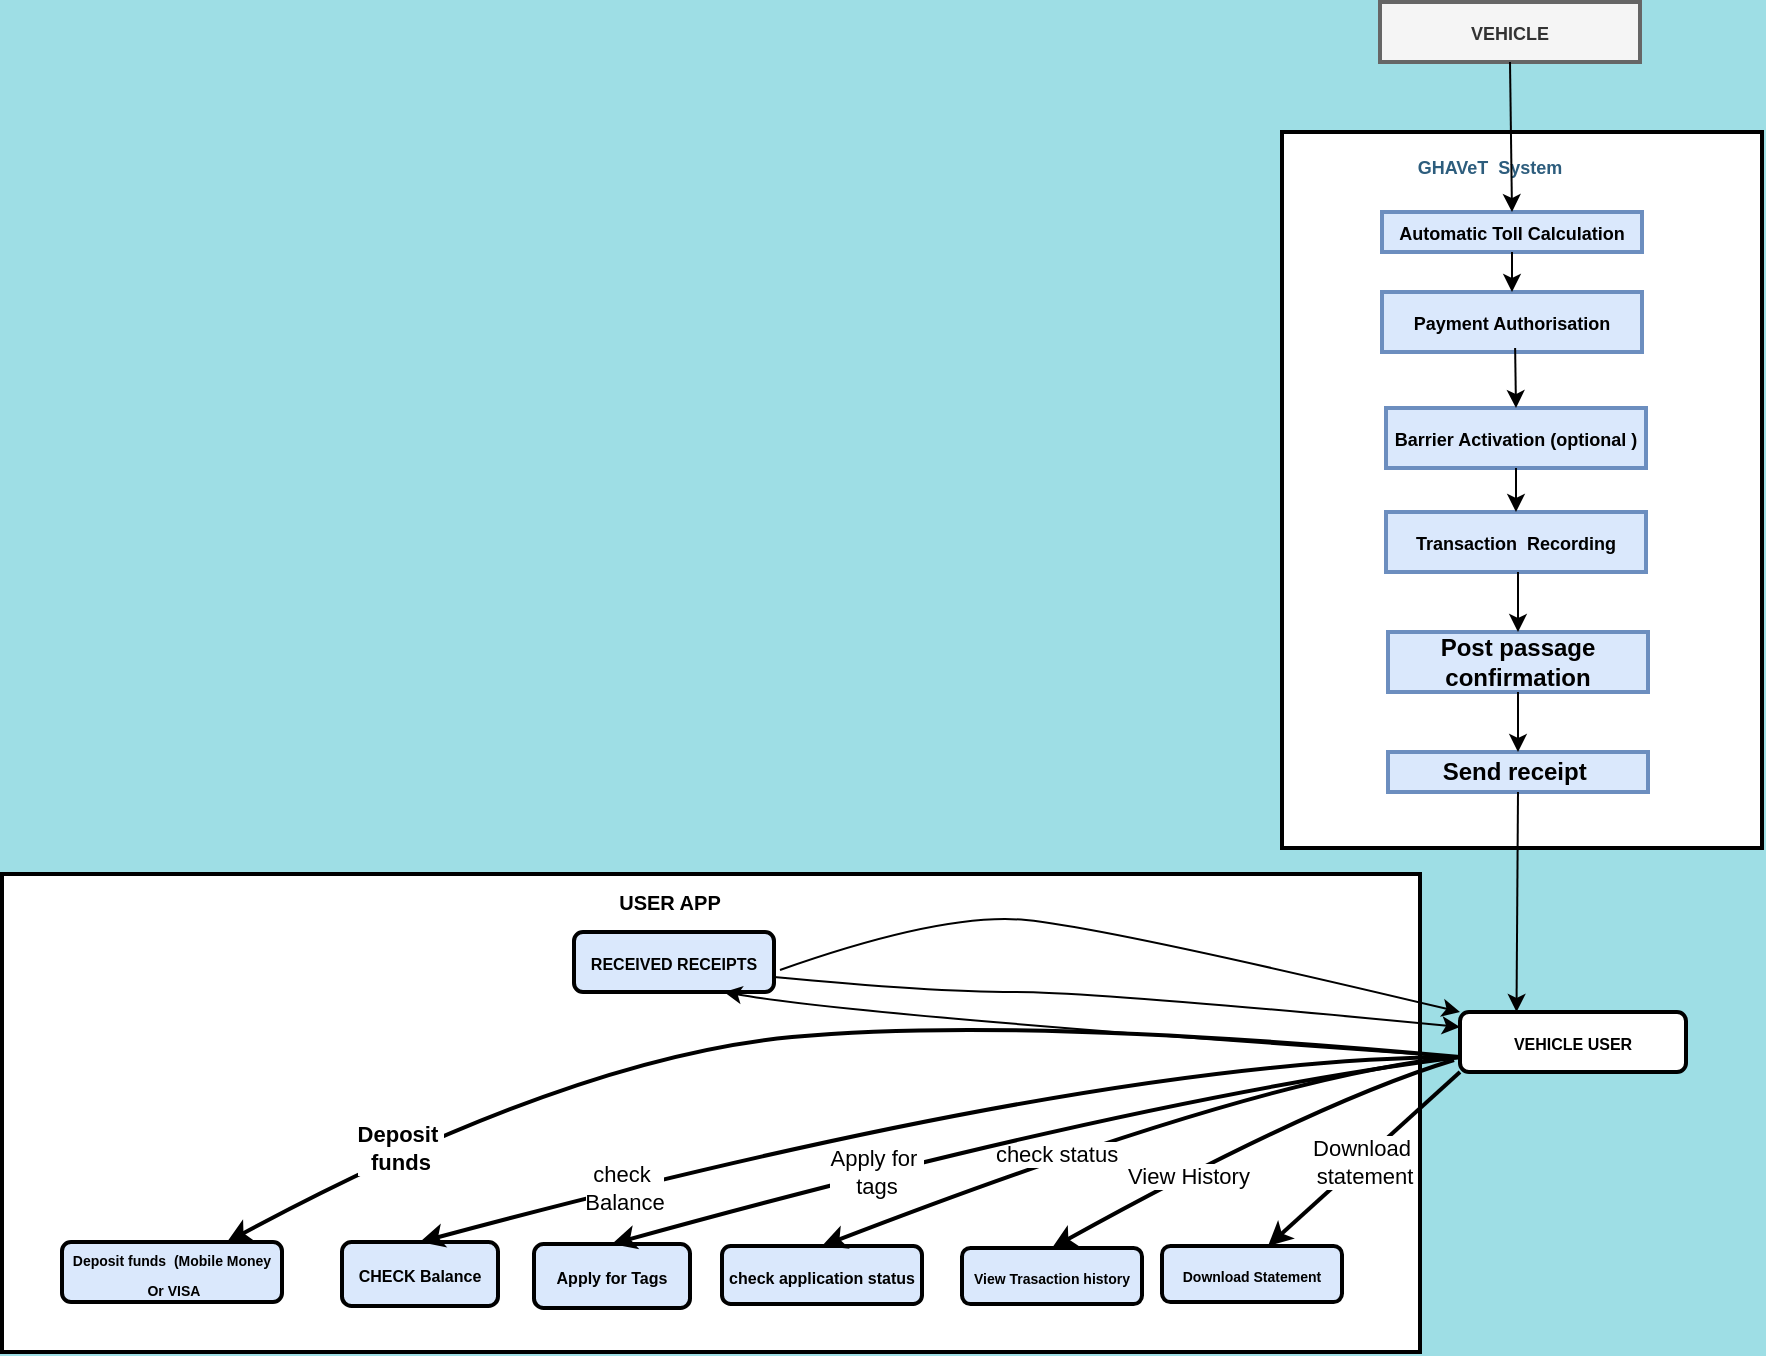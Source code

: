 <mxfile version="24.5.3" type="device">
  <diagram name="Page-1" id="yG_DpFnRnwoOCTEYtRgQ">
    <mxGraphModel dx="864" dy="1616" grid="1" gridSize="10" guides="1" tooltips="1" connect="1" arrows="1" fold="1" page="1" pageScale="1" pageWidth="850" pageHeight="1100" background="#9edee5" math="0" shadow="0">
      <root>
        <mxCell id="0" />
        <mxCell id="1" parent="0" />
        <mxCell id="aTGFYtEv0mgCL5f9k2QG-36" value="" style="rounded=0;whiteSpace=wrap;html=1;strokeWidth=2;" parent="1" vertex="1">
          <mxGeometry x="10" y="181" width="709" height="239" as="geometry" />
        </mxCell>
        <mxCell id="aTGFYtEv0mgCL5f9k2QG-37" value="&lt;font style=&quot;font-size: 7px;&quot;&gt;&lt;b&gt;Deposit funds&amp;nbsp; (Mobile Money&lt;/b&gt;&lt;/font&gt;&lt;div&gt;&lt;font style=&quot;font-size: 7px;&quot;&gt;&lt;b&gt;&amp;nbsp;Or VISA&lt;/b&gt;&lt;/font&gt;&lt;/div&gt;" style="rounded=1;whiteSpace=wrap;html=1;strokeWidth=2;fillColor=#DAE8FC;" parent="1" vertex="1">
          <mxGeometry x="40" y="365" width="110" height="30" as="geometry" />
        </mxCell>
        <mxCell id="aTGFYtEv0mgCL5f9k2QG-41" value="&lt;font style=&quot;font-size: 8px;&quot;&gt;&lt;b&gt;check application status&lt;/b&gt;&lt;/font&gt;" style="rounded=1;whiteSpace=wrap;html=1;strokeWidth=2;fillColor=#DAE8FC;" parent="1" vertex="1">
          <mxGeometry x="370" y="367" width="100" height="29" as="geometry" />
        </mxCell>
        <mxCell id="aTGFYtEv0mgCL5f9k2QG-42" value="&lt;font size=&quot;1&quot; style=&quot;&quot;&gt;&lt;b style=&quot;font-size: 7px;&quot;&gt;View Trasaction history&lt;/b&gt;&lt;/font&gt;" style="rounded=1;whiteSpace=wrap;html=1;strokeWidth=2;fillColor=#DAE8FC;" parent="1" vertex="1">
          <mxGeometry x="490" y="368" width="90" height="28" as="geometry" />
        </mxCell>
        <mxCell id="aTGFYtEv0mgCL5f9k2QG-45" value="&lt;span style=&quot;font-size: 8px;&quot;&gt;&lt;b&gt;RECEIVED RECEIPTS&lt;/b&gt;&lt;/span&gt;" style="rounded=1;whiteSpace=wrap;html=1;strokeWidth=2;fillColor=#DAE8FC;" parent="1" vertex="1">
          <mxGeometry x="296" y="210" width="100" height="30" as="geometry" />
        </mxCell>
        <mxCell id="aTGFYtEv0mgCL5f9k2QG-47" value="&lt;b style=&quot;font-size: 8px;&quot;&gt;Apply for Tags&lt;/b&gt;" style="rounded=1;whiteSpace=wrap;html=1;strokeWidth=2;fillColor=#DAE8FC;" parent="1" vertex="1">
          <mxGeometry x="276" y="366" width="78" height="32" as="geometry" />
        </mxCell>
        <mxCell id="aTGFYtEv0mgCL5f9k2QG-51" value="&lt;font style=&quot;font-size: 7px;&quot;&gt;&lt;b&gt;Download Statement&lt;/b&gt;&lt;/font&gt;" style="rounded=1;whiteSpace=wrap;html=1;strokeWidth=2;fillColor=#DAE8FC;" parent="1" vertex="1">
          <mxGeometry x="590" y="367" width="90" height="28" as="geometry" />
        </mxCell>
        <mxCell id="aTGFYtEv0mgCL5f9k2QG-52" value="&lt;font style=&quot;font-size: 10px;&quot;&gt;&lt;b&gt;USER APP&lt;/b&gt;&lt;/font&gt;" style="text;html=1;align=center;verticalAlign=middle;whiteSpace=wrap;rounded=0;" parent="1" vertex="1">
          <mxGeometry x="314" y="185" width="60" height="20" as="geometry" />
        </mxCell>
        <mxCell id="aTGFYtEv0mgCL5f9k2QG-53" value="&lt;b style=&quot;font-size: 8px;&quot;&gt;CHECK Balance&lt;/b&gt;" style="rounded=1;whiteSpace=wrap;html=1;strokeWidth=2;fillColor=#DAE8FC;" parent="1" vertex="1">
          <mxGeometry x="180" y="365" width="78" height="32" as="geometry" />
        </mxCell>
        <mxCell id="aTGFYtEv0mgCL5f9k2QG-54" value="&lt;b style=&quot;&quot;&gt;&lt;font style=&quot;font-size: 8px;&quot;&gt;VEHICLE USER&lt;/font&gt;&lt;/b&gt;" style="rounded=1;whiteSpace=wrap;html=1;strokeWidth=2;" parent="1" vertex="1">
          <mxGeometry x="739" y="250" width="113" height="30" as="geometry" />
        </mxCell>
        <mxCell id="aTGFYtEv0mgCL5f9k2QG-55" value="" style="rounded=0;whiteSpace=wrap;html=1;strokeWidth=2;" parent="1" vertex="1">
          <mxGeometry x="650" y="-190" width="240" height="358" as="geometry" />
        </mxCell>
        <mxCell id="aTGFYtEv0mgCL5f9k2QG-56" value="&lt;font size=&quot;1&quot; style=&quot;&quot;&gt;&lt;b style=&quot;font-size: 9px;&quot;&gt;Automatic Toll Calculation&lt;/b&gt;&lt;/font&gt;" style="rounded=0;whiteSpace=wrap;html=1;strokeWidth=2;fillColor=#dae8fc;strokeColor=#6c8ebf;" parent="1" vertex="1">
          <mxGeometry x="700" y="-150" width="130" height="20" as="geometry" />
        </mxCell>
        <mxCell id="aTGFYtEv0mgCL5f9k2QG-57" value="&lt;b&gt;&lt;font style=&quot;font-size: 9px;&quot;&gt;Payment Authorisation&lt;/font&gt;&lt;/b&gt;" style="rounded=0;whiteSpace=wrap;html=1;strokeWidth=2;fillColor=#dae8fc;strokeColor=#6c8ebf;" parent="1" vertex="1">
          <mxGeometry x="700" y="-110" width="130" height="30" as="geometry" />
        </mxCell>
        <mxCell id="aTGFYtEv0mgCL5f9k2QG-58" value="&lt;font size=&quot;1&quot; style=&quot;&quot;&gt;&lt;b style=&quot;font-size: 9px;&quot;&gt;Barrier Activation (optional )&lt;/b&gt;&lt;/font&gt;" style="rounded=0;whiteSpace=wrap;html=1;strokeWidth=2;fillColor=#dae8fc;strokeColor=#6c8ebf;" parent="1" vertex="1">
          <mxGeometry x="702" y="-52" width="130" height="30" as="geometry" />
        </mxCell>
        <mxCell id="aTGFYtEv0mgCL5f9k2QG-59" value="&lt;font size=&quot;1&quot; style=&quot;&quot;&gt;&lt;b style=&quot;font-size: 9px;&quot;&gt;Transaction&amp;nbsp; Recording&lt;/b&gt;&lt;/font&gt;" style="rounded=0;whiteSpace=wrap;html=1;strokeWidth=2;fillColor=#dae8fc;strokeColor=#6c8ebf;" parent="1" vertex="1">
          <mxGeometry x="702" width="130" height="30" as="geometry" />
        </mxCell>
        <mxCell id="aTGFYtEv0mgCL5f9k2QG-60" value="&lt;b&gt;Post passage confirmation&lt;/b&gt;" style="rounded=0;whiteSpace=wrap;html=1;strokeWidth=2;fillColor=#DAE8FC;strokeColor=#6c8ebf;" parent="1" vertex="1">
          <mxGeometry x="703" y="60" width="130" height="30" as="geometry" />
        </mxCell>
        <mxCell id="aTGFYtEv0mgCL5f9k2QG-61" value="&lt;b&gt;Send receipt&amp;nbsp;&lt;/b&gt;" style="rounded=0;whiteSpace=wrap;html=1;strokeWidth=2;fillColor=#DAE8FC;strokeColor=#6c8ebf;" parent="1" vertex="1">
          <mxGeometry x="703" y="120" width="130" height="20" as="geometry" />
        </mxCell>
        <mxCell id="h_HV83rLWctN2Ckyjs_b-1" value="" style="curved=1;endArrow=classic;html=1;rounded=0;entryX=0.589;entryY=0;entryDx=0;entryDy=0;exitX=0;exitY=1;exitDx=0;exitDy=0;strokeWidth=2;entryPerimeter=0;" parent="1" source="aTGFYtEv0mgCL5f9k2QG-54" target="aTGFYtEv0mgCL5f9k2QG-51" edge="1">
          <mxGeometry width="50" height="50" relative="1" as="geometry">
            <mxPoint x="666" y="458" as="sourcePoint" />
            <mxPoint x="756" y="373" as="targetPoint" />
            <Array as="points" />
          </mxGeometry>
        </mxCell>
        <mxCell id="h_HV83rLWctN2Ckyjs_b-16" value="Download&amp;nbsp;&lt;div&gt;statement&lt;/div&gt;" style="edgeLabel;html=1;align=center;verticalAlign=middle;resizable=0;points=[];" parent="h_HV83rLWctN2Ckyjs_b-1" vertex="1" connectable="0">
          <mxGeometry x="0.005" relative="1" as="geometry">
            <mxPoint y="1" as="offset" />
          </mxGeometry>
        </mxCell>
        <mxCell id="h_HV83rLWctN2Ckyjs_b-2" value="" style="curved=1;endArrow=classic;html=1;rounded=0;entryX=0.5;entryY=0;entryDx=0;entryDy=0;strokeWidth=2;" parent="1" target="aTGFYtEv0mgCL5f9k2QG-42" edge="1">
          <mxGeometry width="50" height="50" relative="1" as="geometry">
            <mxPoint x="736" y="274" as="sourcePoint" />
            <mxPoint x="672" y="255" as="targetPoint" />
            <Array as="points">
              <mxPoint x="667" y="295" />
            </Array>
          </mxGeometry>
        </mxCell>
        <mxCell id="h_HV83rLWctN2Ckyjs_b-15" value="View History" style="edgeLabel;html=1;align=center;verticalAlign=middle;resizable=0;points=[];" parent="h_HV83rLWctN2Ckyjs_b-2" vertex="1" connectable="0">
          <mxGeometry x="0.31" y="1" relative="1" as="geometry">
            <mxPoint as="offset" />
          </mxGeometry>
        </mxCell>
        <mxCell id="h_HV83rLWctN2Ckyjs_b-3" value="" style="curved=1;endArrow=classic;html=1;rounded=0;entryX=0.5;entryY=0;entryDx=0;entryDy=0;exitX=0;exitY=0.75;exitDx=0;exitDy=0;strokeWidth=2;" parent="1" source="aTGFYtEv0mgCL5f9k2QG-54" target="aTGFYtEv0mgCL5f9k2QG-41" edge="1">
          <mxGeometry width="50" height="50" relative="1" as="geometry">
            <mxPoint x="704" y="260" as="sourcePoint" />
            <mxPoint x="514" y="350" as="targetPoint" />
            <Array as="points">
              <mxPoint x="646" y="280" />
            </Array>
          </mxGeometry>
        </mxCell>
        <mxCell id="h_HV83rLWctN2Ckyjs_b-14" value="check status" style="edgeLabel;html=1;align=center;verticalAlign=middle;resizable=0;points=[];" parent="h_HV83rLWctN2Ckyjs_b-3" vertex="1" connectable="0">
          <mxGeometry x="0.252" y="-1" relative="1" as="geometry">
            <mxPoint as="offset" />
          </mxGeometry>
        </mxCell>
        <mxCell id="h_HV83rLWctN2Ckyjs_b-4" value="" style="curved=1;endArrow=classic;html=1;rounded=0;entryX=0.5;entryY=0;entryDx=0;entryDy=0;exitX=0;exitY=0.75;exitDx=0;exitDy=0;strokeWidth=2;" parent="1" source="aTGFYtEv0mgCL5f9k2QG-54" target="aTGFYtEv0mgCL5f9k2QG-47" edge="1">
          <mxGeometry width="50" height="50" relative="1" as="geometry">
            <mxPoint x="650" y="258" as="sourcePoint" />
            <mxPoint x="345" y="348" as="targetPoint" />
            <Array as="points">
              <mxPoint x="579" y="293" />
            </Array>
          </mxGeometry>
        </mxCell>
        <mxCell id="h_HV83rLWctN2Ckyjs_b-13" value="Apply for&amp;nbsp;&lt;div&gt;tags&lt;/div&gt;" style="edgeLabel;html=1;align=center;verticalAlign=middle;resizable=0;points=[];" parent="h_HV83rLWctN2Ckyjs_b-4" vertex="1" connectable="0">
          <mxGeometry x="0.373" relative="1" as="geometry">
            <mxPoint as="offset" />
          </mxGeometry>
        </mxCell>
        <mxCell id="h_HV83rLWctN2Ckyjs_b-5" value="" style="curved=1;endArrow=classic;html=1;rounded=0;entryX=0.5;entryY=0;entryDx=0;entryDy=0;exitX=0;exitY=0.75;exitDx=0;exitDy=0;strokeWidth=2;" parent="1" source="aTGFYtEv0mgCL5f9k2QG-54" target="aTGFYtEv0mgCL5f9k2QG-53" edge="1">
          <mxGeometry width="50" height="50" relative="1" as="geometry">
            <mxPoint x="707" y="255" as="sourcePoint" />
            <mxPoint x="297" y="345" as="targetPoint" />
            <Array as="points">
              <mxPoint x="561" y="273" />
            </Array>
          </mxGeometry>
        </mxCell>
        <mxCell id="h_HV83rLWctN2Ckyjs_b-11" value="check&amp;nbsp;&lt;div&gt;Balance&lt;/div&gt;" style="edgeLabel;html=1;align=center;verticalAlign=middle;resizable=0;points=[];" parent="h_HV83rLWctN2Ckyjs_b-5" vertex="1" connectable="0">
          <mxGeometry x="0.336" relative="1" as="geometry">
            <mxPoint x="-69" y="19" as="offset" />
          </mxGeometry>
        </mxCell>
        <mxCell id="h_HV83rLWctN2Ckyjs_b-6" value="" style="curved=1;endArrow=classic;html=1;rounded=0;entryX=0.75;entryY=0;entryDx=0;entryDy=0;exitX=0;exitY=0.75;exitDx=0;exitDy=0;strokeWidth=2;" parent="1" source="aTGFYtEv0mgCL5f9k2QG-54" target="aTGFYtEv0mgCL5f9k2QG-37" edge="1">
          <mxGeometry width="50" height="50" relative="1" as="geometry">
            <mxPoint x="680" y="254" as="sourcePoint" />
            <mxPoint x="174" y="344" as="targetPoint" />
            <Array as="points">
              <mxPoint x="516" y="252" />
              <mxPoint x="294" y="273" />
            </Array>
          </mxGeometry>
        </mxCell>
        <mxCell id="h_HV83rLWctN2Ckyjs_b-12" value="&lt;b&gt;Deposit&amp;nbsp;&lt;/b&gt;&lt;div&gt;&lt;b&gt;funds&lt;/b&gt;&lt;/div&gt;" style="edgeLabel;html=1;align=center;verticalAlign=middle;resizable=0;points=[];" parent="h_HV83rLWctN2Ckyjs_b-6" vertex="1" connectable="0">
          <mxGeometry x="0.692" y="-1" relative="1" as="geometry">
            <mxPoint as="offset" />
          </mxGeometry>
        </mxCell>
        <mxCell id="h_HV83rLWctN2Ckyjs_b-7" value="" style="curved=1;endArrow=classic;html=1;rounded=0;entryX=0;entryY=0.25;entryDx=0;entryDy=0;exitX=1;exitY=0.75;exitDx=0;exitDy=0;strokeWidth=1;" parent="1" source="aTGFYtEv0mgCL5f9k2QG-45" target="aTGFYtEv0mgCL5f9k2QG-54" edge="1">
          <mxGeometry width="50" height="50" relative="1" as="geometry">
            <mxPoint x="740.99" y="406" as="sourcePoint" />
            <mxPoint x="658.99" y="493" as="targetPoint" />
            <Array as="points">
              <mxPoint x="475" y="240" />
              <mxPoint x="557" y="240" />
            </Array>
          </mxGeometry>
        </mxCell>
        <mxCell id="h_HV83rLWctN2Ckyjs_b-8" value="" style="curved=1;endArrow=classic;html=1;rounded=0;entryX=0.75;entryY=1;entryDx=0;entryDy=0;exitX=0;exitY=0.75;exitDx=0;exitDy=0;strokeWidth=1;" parent="1" source="aTGFYtEv0mgCL5f9k2QG-54" target="aTGFYtEv0mgCL5f9k2QG-45" edge="1">
          <mxGeometry width="50" height="50" relative="1" as="geometry">
            <mxPoint x="32" y="248" as="sourcePoint" />
            <mxPoint x="361" y="280" as="targetPoint" />
            <Array as="points">
              <mxPoint x="439" y="252" />
            </Array>
          </mxGeometry>
        </mxCell>
        <mxCell id="h_HV83rLWctN2Ckyjs_b-9" value="" style="curved=1;endArrow=classic;html=1;rounded=0;entryX=0;entryY=0;entryDx=0;entryDy=0;strokeWidth=1;" parent="1" target="aTGFYtEv0mgCL5f9k2QG-54" edge="1">
          <mxGeometry width="50" height="50" relative="1" as="geometry">
            <mxPoint x="399" y="229" as="sourcePoint" />
            <mxPoint x="731" y="240" as="targetPoint" />
            <Array as="points">
              <mxPoint x="481" y="200" />
              <mxPoint x="563" y="208" />
            </Array>
          </mxGeometry>
        </mxCell>
        <mxCell id="h_HV83rLWctN2Ckyjs_b-17" value="" style="endArrow=classic;html=1;rounded=0;exitX=0.5;exitY=1;exitDx=0;exitDy=0;entryX=0.5;entryY=0;entryDx=0;entryDy=0;" parent="1" source="aTGFYtEv0mgCL5f9k2QG-56" target="aTGFYtEv0mgCL5f9k2QG-57" edge="1">
          <mxGeometry width="50" height="50" relative="1" as="geometry">
            <mxPoint x="762" y="-130" as="sourcePoint" />
            <mxPoint x="760" y="-97" as="targetPoint" />
          </mxGeometry>
        </mxCell>
        <mxCell id="h_HV83rLWctN2Ckyjs_b-20" value="" style="endArrow=classic;html=1;rounded=0;exitX=0.512;exitY=0.933;exitDx=0;exitDy=0;exitPerimeter=0;entryX=0.5;entryY=0;entryDx=0;entryDy=0;" parent="1" source="aTGFYtEv0mgCL5f9k2QG-57" target="aTGFYtEv0mgCL5f9k2QG-58" edge="1">
          <mxGeometry width="50" height="50" relative="1" as="geometry">
            <mxPoint x="766.5" y="-77" as="sourcePoint" />
            <mxPoint x="763.5" y="-36" as="targetPoint" />
          </mxGeometry>
        </mxCell>
        <mxCell id="h_HV83rLWctN2Ckyjs_b-21" value="" style="endArrow=classic;html=1;rounded=0;exitX=0.5;exitY=1;exitDx=0;exitDy=0;entryX=0.5;entryY=0;entryDx=0;entryDy=0;" parent="1" source="aTGFYtEv0mgCL5f9k2QG-58" target="aTGFYtEv0mgCL5f9k2QG-59" edge="1">
          <mxGeometry width="50" height="50" relative="1" as="geometry">
            <mxPoint x="766.5" y="-16" as="sourcePoint" />
            <mxPoint x="766.5" y="19" as="targetPoint" />
          </mxGeometry>
        </mxCell>
        <mxCell id="h_HV83rLWctN2Ckyjs_b-22" value="" style="endArrow=classic;html=1;rounded=0;exitX=0.5;exitY=1;exitDx=0;exitDy=0;entryX=0.5;entryY=0;entryDx=0;entryDy=0;" parent="1" source="aTGFYtEv0mgCL5f9k2QG-60" target="aTGFYtEv0mgCL5f9k2QG-61" edge="1">
          <mxGeometry width="50" height="50" relative="1" as="geometry">
            <mxPoint x="764.5" y="95" as="sourcePoint" />
            <mxPoint x="768" y="108" as="targetPoint" />
          </mxGeometry>
        </mxCell>
        <mxCell id="h_HV83rLWctN2Ckyjs_b-23" value="" style="endArrow=classic;html=1;rounded=0;exitX=0.5;exitY=1;exitDx=0;exitDy=0;entryX=0.5;entryY=0;entryDx=0;entryDy=0;" parent="1" target="aTGFYtEv0mgCL5f9k2QG-60" edge="1">
          <mxGeometry width="50" height="50" relative="1" as="geometry">
            <mxPoint x="768" y="30" as="sourcePoint" />
            <mxPoint x="766" y="60" as="targetPoint" />
          </mxGeometry>
        </mxCell>
        <mxCell id="h_HV83rLWctN2Ckyjs_b-25" value="" style="endArrow=classic;html=1;rounded=0;exitX=0.5;exitY=1;exitDx=0;exitDy=0;entryX=0.25;entryY=0;entryDx=0;entryDy=0;" parent="1" source="aTGFYtEv0mgCL5f9k2QG-61" target="aTGFYtEv0mgCL5f9k2QG-54" edge="1">
          <mxGeometry width="50" height="50" relative="1" as="geometry">
            <mxPoint x="910" y="220" as="sourcePoint" />
            <mxPoint x="960" y="170" as="targetPoint" />
          </mxGeometry>
        </mxCell>
        <mxCell id="h_HV83rLWctN2Ckyjs_b-26" value="&lt;font color=&quot;#2d5d7d&quot; style=&quot;font-size: 9px;&quot;&gt;&lt;b&gt;GHAVeT&amp;nbsp; System&lt;/b&gt;&lt;/font&gt;" style="text;html=1;align=center;verticalAlign=middle;whiteSpace=wrap;rounded=0;" parent="1" vertex="1">
          <mxGeometry x="702" y="-188" width="104" height="30" as="geometry" />
        </mxCell>
        <mxCell id="h_HV83rLWctN2Ckyjs_b-27" value="&lt;b&gt;&lt;font style=&quot;font-size: 9px;&quot;&gt;VEHICLE&lt;/font&gt;&lt;/b&gt;" style="rounded=0;whiteSpace=wrap;html=1;strokeWidth=2;fillColor=#f5f5f5;fontColor=#333333;strokeColor=#666666;" parent="1" vertex="1">
          <mxGeometry x="699" y="-255" width="130" height="30" as="geometry" />
        </mxCell>
        <mxCell id="h_HV83rLWctN2Ckyjs_b-28" value="" style="endArrow=classic;html=1;rounded=0;entryX=0.5;entryY=0;entryDx=0;entryDy=0;exitX=0.5;exitY=1;exitDx=0;exitDy=0;" parent="1" source="h_HV83rLWctN2Ckyjs_b-27" target="aTGFYtEv0mgCL5f9k2QG-56" edge="1">
          <mxGeometry width="50" height="50" relative="1" as="geometry">
            <mxPoint x="545" y="-218" as="sourcePoint" />
            <mxPoint x="595" y="-268" as="targetPoint" />
          </mxGeometry>
        </mxCell>
      </root>
    </mxGraphModel>
  </diagram>
</mxfile>
